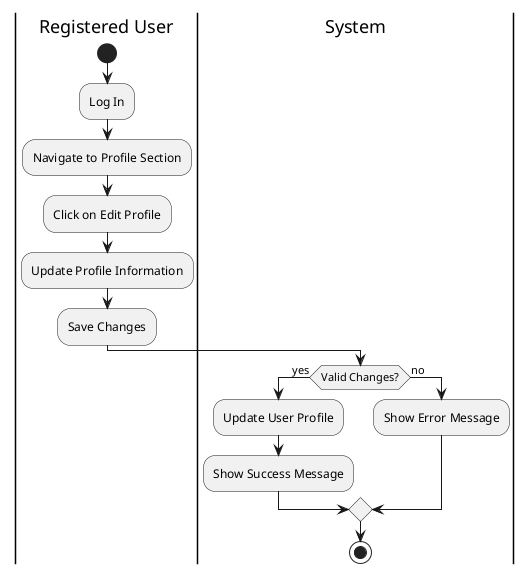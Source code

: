 @startuml
|Registered User|
start
:Log In;
:Navigate to Profile Section;
:Click on Edit Profile;
:Update Profile Information;
:Save Changes;
|System|
if (Valid Changes?) then (yes)
    :Update User Profile;
    :Show Success Message;
else (no)
    :Show Error Message;
endif
stop
@enduml
